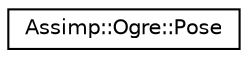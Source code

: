 digraph "Graphical Class Hierarchy"
{
  edge [fontname="Helvetica",fontsize="10",labelfontname="Helvetica",labelfontsize="10"];
  node [fontname="Helvetica",fontsize="10",shape=record];
  rankdir="LR";
  Node1 [label="Assimp::Ogre::Pose",height=0.2,width=0.4,color="black", fillcolor="white", style="filled",URL="$class_assimp_1_1_ogre_1_1_pose.html",tooltip="Ogre Pose. "];
}
